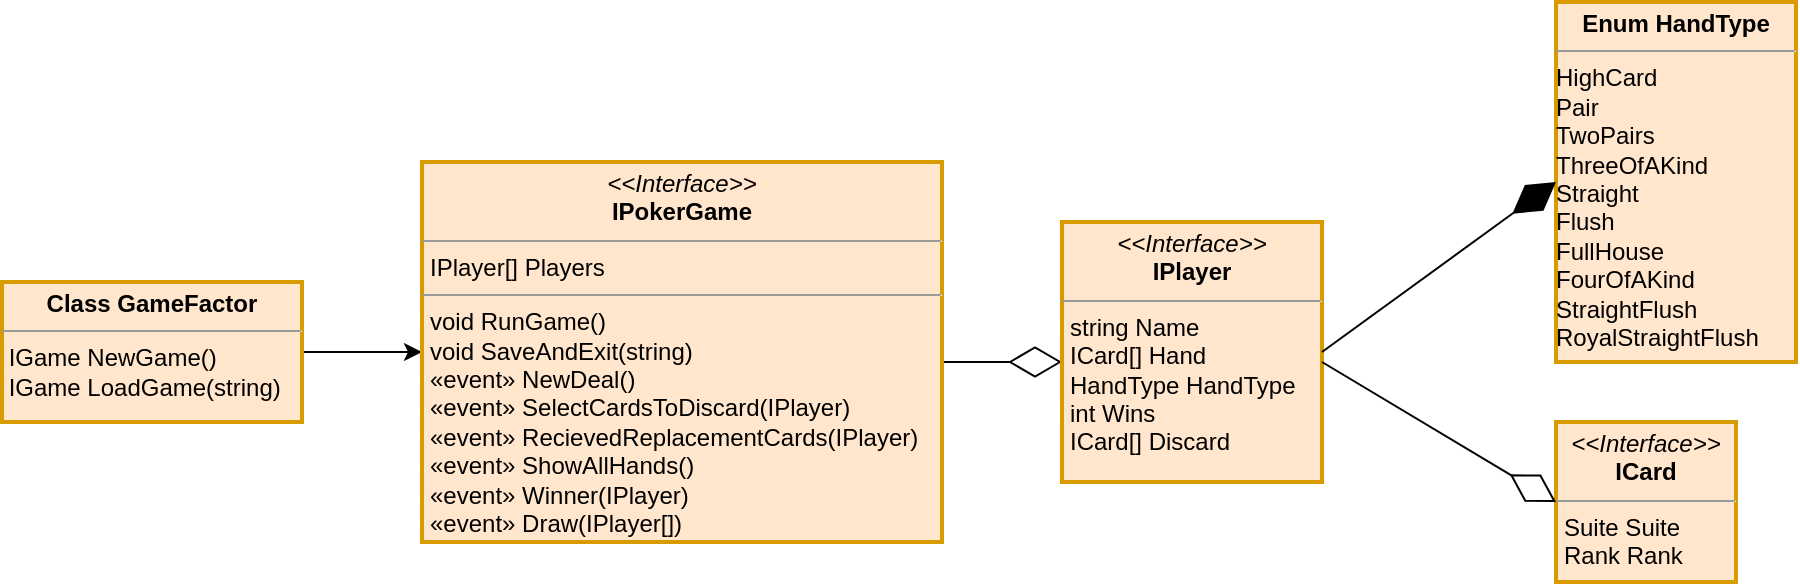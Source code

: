 <mxfile version="13.8.1" type="github">
  <diagram id="C5RBs43oDa-KdzZeNtuy" name="Page-1">
    <mxGraphModel dx="2062" dy="1122" grid="1" gridSize="10" guides="1" tooltips="1" connect="1" arrows="1" fold="1" page="1" pageScale="1" pageWidth="827" pageHeight="1169" math="0" shadow="0">
      <root>
        <mxCell id="WIyWlLk6GJQsqaUBKTNV-0" />
        <mxCell id="WIyWlLk6GJQsqaUBKTNV-1" parent="WIyWlLk6GJQsqaUBKTNV-0" />
        <mxCell id="qwY-LyKIQXxQT6gyZlUQ-12" value="" style="endArrow=diamondThin;endFill=0;endSize=24;html=1;fontSize=12;rounded=1;" edge="1" parent="WIyWlLk6GJQsqaUBKTNV-1">
          <mxGeometry width="160" relative="1" as="geometry">
            <mxPoint x="520" y="190" as="sourcePoint" />
            <mxPoint x="580" y="190" as="targetPoint" />
          </mxGeometry>
        </mxCell>
        <mxCell id="qwY-LyKIQXxQT6gyZlUQ-9" style="edgeStyle=orthogonalEdgeStyle;rounded=0;orthogonalLoop=1;jettySize=auto;html=1;exitX=1;exitY=0.5;exitDx=0;exitDy=0;entryX=0;entryY=0.5;entryDx=0;entryDy=0;" edge="1" parent="WIyWlLk6GJQsqaUBKTNV-1" source="qwY-LyKIQXxQT6gyZlUQ-0" target="qwY-LyKIQXxQT6gyZlUQ-1">
          <mxGeometry relative="1" as="geometry" />
        </mxCell>
        <mxCell id="qwY-LyKIQXxQT6gyZlUQ-0" value="&lt;p style=&quot;margin: 0px ; margin-top: 4px ; text-align: center&quot;&gt;&lt;b&gt;Class GameFactor&lt;/b&gt;&lt;/p&gt;&lt;hr size=&quot;1&quot;&gt;&amp;nbsp;IGame NewGame()&lt;br&gt;&amp;nbsp;IGame LoadGame(string)&lt;br&gt;&lt;div style=&quot;height: 2px&quot;&gt;&lt;/div&gt;" style="verticalAlign=top;align=left;overflow=fill;fontSize=12;fontFamily=Helvetica;html=1;fillColor=#ffe6cc;strokeColor=#d79b00;strokeWidth=2;" vertex="1" parent="WIyWlLk6GJQsqaUBKTNV-1">
          <mxGeometry x="50" y="150" width="150" height="70" as="geometry" />
        </mxCell>
        <mxCell id="qwY-LyKIQXxQT6gyZlUQ-1" value="&lt;p style=&quot;margin: 0px ; margin-top: 4px ; text-align: center&quot;&gt;&lt;i&gt;&amp;lt;&amp;lt;Interface&amp;gt;&amp;gt;&lt;/i&gt;&lt;br&gt;&lt;b&gt;IPokerGame&lt;/b&gt;&lt;/p&gt;&lt;hr size=&quot;1&quot;&gt;&lt;p style=&quot;margin: 0px ; margin-left: 4px&quot;&gt;IPlayer[] Players&lt;/p&gt;&lt;hr size=&quot;1&quot;&gt;&lt;p style=&quot;margin: 0px ; margin-left: 4px&quot;&gt;void RunGame()&lt;/p&gt;&lt;p style=&quot;margin: 0px ; margin-left: 4px&quot;&gt;void SaveAndExit(string)&lt;/p&gt;&lt;p style=&quot;margin: 0px ; margin-left: 4px&quot;&gt;«event» NewDeal()&lt;/p&gt;&lt;p style=&quot;margin: 0px ; margin-left: 4px&quot;&gt;«event»&amp;nbsp;SelectCardsToDiscard(IPlayer)&lt;/p&gt;&lt;p style=&quot;margin: 0px ; margin-left: 4px&quot;&gt;«event» RecievedReplacementCards(IPlayer)&lt;/p&gt;&lt;p style=&quot;margin: 0px ; margin-left: 4px&quot;&gt;«event» ShowAllHands()&lt;/p&gt;&lt;p style=&quot;margin: 0px ; margin-left: 4px&quot;&gt;«event» Winner(IPlayer)&lt;/p&gt;&lt;p style=&quot;margin: 0px ; margin-left: 4px&quot;&gt;«event» Draw(IPlayer[])&lt;/p&gt;" style="verticalAlign=top;align=left;overflow=fill;fontSize=12;fontFamily=Helvetica;html=1;fillColor=#ffe6cc;strokeColor=#d79b00;strokeWidth=2;" vertex="1" parent="WIyWlLk6GJQsqaUBKTNV-1">
          <mxGeometry x="260" y="90" width="260" height="190" as="geometry" />
        </mxCell>
        <mxCell id="qwY-LyKIQXxQT6gyZlUQ-2" value="&lt;p style=&quot;margin: 0px ; margin-top: 4px ; text-align: center&quot;&gt;&lt;i&gt;&amp;lt;&amp;lt;Interface&amp;gt;&amp;gt;&lt;/i&gt;&lt;br&gt;&lt;b&gt;IPlayer&lt;/b&gt;&lt;/p&gt;&lt;hr size=&quot;1&quot;&gt;&lt;p style=&quot;margin: 0px ; margin-left: 4px&quot;&gt;string Name&lt;/p&gt;&lt;p style=&quot;margin: 0px ; margin-left: 4px&quot;&gt;I&lt;span&gt;Card[]&amp;nbsp;&lt;/span&gt;&lt;span&gt;Hand&lt;/span&gt;&lt;/p&gt;&lt;p style=&quot;margin: 0px ; margin-left: 4px&quot;&gt;&lt;span&gt;HandType HandType&lt;/span&gt;&lt;/p&gt;&lt;p style=&quot;margin: 0px ; margin-left: 4px&quot;&gt;&lt;span&gt;int Wins&lt;/span&gt;&lt;/p&gt;&lt;p style=&quot;margin: 0px ; margin-left: 4px&quot;&gt;&lt;span&gt;ICard[] Discard&lt;/span&gt;&lt;/p&gt;&lt;p style=&quot;margin: 0px ; margin-left: 4px&quot;&gt;&lt;br&gt;&lt;/p&gt;" style="verticalAlign=top;align=left;overflow=fill;fontSize=12;fontFamily=Helvetica;html=1;fillColor=#ffe6cc;strokeColor=#d79b00;strokeWidth=2;" vertex="1" parent="WIyWlLk6GJQsqaUBKTNV-1">
          <mxGeometry x="580" y="120" width="130" height="130" as="geometry" />
        </mxCell>
        <mxCell id="qwY-LyKIQXxQT6gyZlUQ-21" value="&lt;p style=&quot;margin: 0px ; margin-top: 4px ; text-align: center&quot;&gt;&lt;b&gt;Enum HandType&lt;/b&gt;&lt;/p&gt;&lt;hr size=&quot;1&quot;&gt;HighCard&lt;br&gt;Pair&lt;br&gt;TwoPairs&lt;br&gt;ThreeOfAKind&lt;br&gt;Straight&lt;br&gt;Flush&lt;br&gt;FullHouse&lt;br&gt;FourOfAKind&lt;br&gt;StraightFlush&lt;br&gt;RoyalStraightFlush" style="verticalAlign=top;align=left;overflow=fill;fontSize=12;fontFamily=Helvetica;html=1;comic=0;strokeColor=#d79b00;strokeWidth=2;fillColor=#ffe6cc;" vertex="1" parent="WIyWlLk6GJQsqaUBKTNV-1">
          <mxGeometry x="827" y="10" width="120" height="180" as="geometry" />
        </mxCell>
        <mxCell id="qwY-LyKIQXxQT6gyZlUQ-23" value="&lt;p style=&quot;margin: 0px ; margin-top: 4px ; text-align: center&quot;&gt;&lt;i&gt;&amp;lt;&amp;lt;Interface&amp;gt;&amp;gt;&lt;/i&gt;&lt;br&gt;&lt;b&gt;ICard&lt;/b&gt;&lt;/p&gt;&lt;hr size=&quot;1&quot;&gt;&lt;p style=&quot;margin: 0px ; margin-left: 4px&quot;&gt;Suite Suite&lt;/p&gt;&lt;p style=&quot;margin: 0px ; margin-left: 4px&quot;&gt;Rank Rank&lt;br&gt;&lt;/p&gt;" style="verticalAlign=top;align=left;overflow=fill;fontSize=12;fontFamily=Helvetica;html=1;comic=0;strokeColor=#d79b00;strokeWidth=2;fillColor=#ffe6cc;" vertex="1" parent="WIyWlLk6GJQsqaUBKTNV-1">
          <mxGeometry x="827" y="220" width="90" height="80" as="geometry" />
        </mxCell>
        <mxCell id="qwY-LyKIQXxQT6gyZlUQ-24" value="" style="endArrow=diamondThin;endFill=0;endSize=24;html=1;strokeColor=#000000;fontSize=12;entryX=0;entryY=0.5;entryDx=0;entryDy=0;" edge="1" parent="WIyWlLk6GJQsqaUBKTNV-1" target="qwY-LyKIQXxQT6gyZlUQ-23">
          <mxGeometry width="160" relative="1" as="geometry">
            <mxPoint x="710" y="190" as="sourcePoint" />
            <mxPoint x="870" y="190" as="targetPoint" />
          </mxGeometry>
        </mxCell>
        <mxCell id="qwY-LyKIQXxQT6gyZlUQ-25" value="" style="endArrow=diamondThin;endFill=1;endSize=24;html=1;strokeColor=#000000;fontSize=12;exitX=1;exitY=0.5;exitDx=0;exitDy=0;entryX=0;entryY=0.5;entryDx=0;entryDy=0;" edge="1" parent="WIyWlLk6GJQsqaUBKTNV-1" source="qwY-LyKIQXxQT6gyZlUQ-2" target="qwY-LyKIQXxQT6gyZlUQ-21">
          <mxGeometry width="160" relative="1" as="geometry">
            <mxPoint x="900" y="140" as="sourcePoint" />
            <mxPoint x="1060" y="140" as="targetPoint" />
          </mxGeometry>
        </mxCell>
      </root>
    </mxGraphModel>
  </diagram>
</mxfile>

